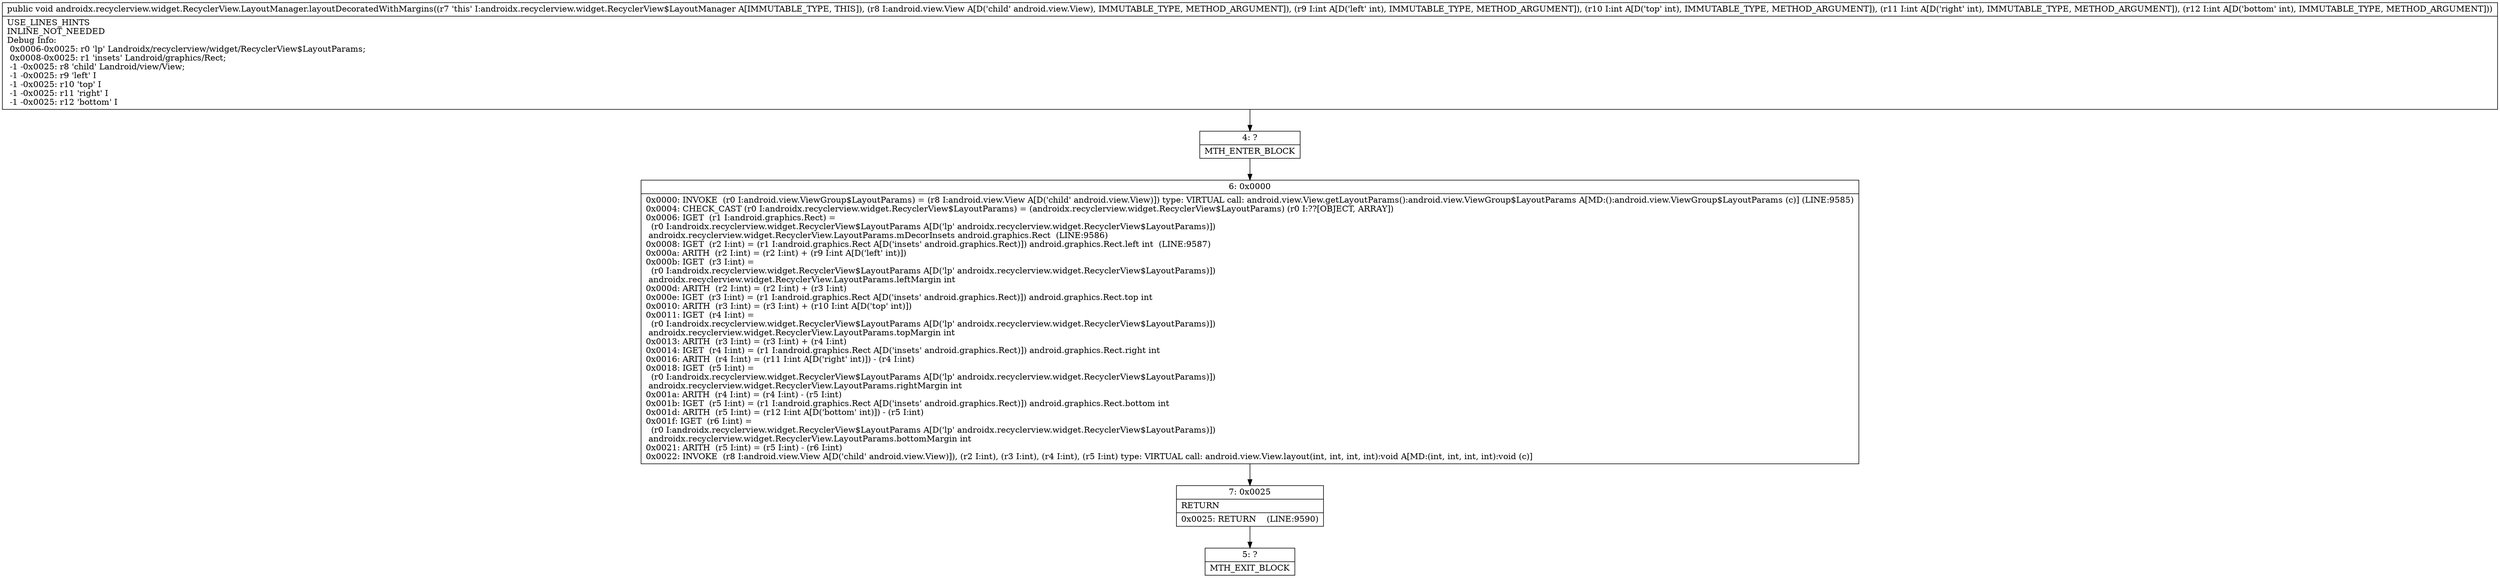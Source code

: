 digraph "CFG forandroidx.recyclerview.widget.RecyclerView.LayoutManager.layoutDecoratedWithMargins(Landroid\/view\/View;IIII)V" {
Node_4 [shape=record,label="{4\:\ ?|MTH_ENTER_BLOCK\l}"];
Node_6 [shape=record,label="{6\:\ 0x0000|0x0000: INVOKE  (r0 I:android.view.ViewGroup$LayoutParams) = (r8 I:android.view.View A[D('child' android.view.View)]) type: VIRTUAL call: android.view.View.getLayoutParams():android.view.ViewGroup$LayoutParams A[MD:():android.view.ViewGroup$LayoutParams (c)] (LINE:9585)\l0x0004: CHECK_CAST (r0 I:androidx.recyclerview.widget.RecyclerView$LayoutParams) = (androidx.recyclerview.widget.RecyclerView$LayoutParams) (r0 I:??[OBJECT, ARRAY]) \l0x0006: IGET  (r1 I:android.graphics.Rect) = \l  (r0 I:androidx.recyclerview.widget.RecyclerView$LayoutParams A[D('lp' androidx.recyclerview.widget.RecyclerView$LayoutParams)])\l androidx.recyclerview.widget.RecyclerView.LayoutParams.mDecorInsets android.graphics.Rect  (LINE:9586)\l0x0008: IGET  (r2 I:int) = (r1 I:android.graphics.Rect A[D('insets' android.graphics.Rect)]) android.graphics.Rect.left int  (LINE:9587)\l0x000a: ARITH  (r2 I:int) = (r2 I:int) + (r9 I:int A[D('left' int)]) \l0x000b: IGET  (r3 I:int) = \l  (r0 I:androidx.recyclerview.widget.RecyclerView$LayoutParams A[D('lp' androidx.recyclerview.widget.RecyclerView$LayoutParams)])\l androidx.recyclerview.widget.RecyclerView.LayoutParams.leftMargin int \l0x000d: ARITH  (r2 I:int) = (r2 I:int) + (r3 I:int) \l0x000e: IGET  (r3 I:int) = (r1 I:android.graphics.Rect A[D('insets' android.graphics.Rect)]) android.graphics.Rect.top int \l0x0010: ARITH  (r3 I:int) = (r3 I:int) + (r10 I:int A[D('top' int)]) \l0x0011: IGET  (r4 I:int) = \l  (r0 I:androidx.recyclerview.widget.RecyclerView$LayoutParams A[D('lp' androidx.recyclerview.widget.RecyclerView$LayoutParams)])\l androidx.recyclerview.widget.RecyclerView.LayoutParams.topMargin int \l0x0013: ARITH  (r3 I:int) = (r3 I:int) + (r4 I:int) \l0x0014: IGET  (r4 I:int) = (r1 I:android.graphics.Rect A[D('insets' android.graphics.Rect)]) android.graphics.Rect.right int \l0x0016: ARITH  (r4 I:int) = (r11 I:int A[D('right' int)]) \- (r4 I:int) \l0x0018: IGET  (r5 I:int) = \l  (r0 I:androidx.recyclerview.widget.RecyclerView$LayoutParams A[D('lp' androidx.recyclerview.widget.RecyclerView$LayoutParams)])\l androidx.recyclerview.widget.RecyclerView.LayoutParams.rightMargin int \l0x001a: ARITH  (r4 I:int) = (r4 I:int) \- (r5 I:int) \l0x001b: IGET  (r5 I:int) = (r1 I:android.graphics.Rect A[D('insets' android.graphics.Rect)]) android.graphics.Rect.bottom int \l0x001d: ARITH  (r5 I:int) = (r12 I:int A[D('bottom' int)]) \- (r5 I:int) \l0x001f: IGET  (r6 I:int) = \l  (r0 I:androidx.recyclerview.widget.RecyclerView$LayoutParams A[D('lp' androidx.recyclerview.widget.RecyclerView$LayoutParams)])\l androidx.recyclerview.widget.RecyclerView.LayoutParams.bottomMargin int \l0x0021: ARITH  (r5 I:int) = (r5 I:int) \- (r6 I:int) \l0x0022: INVOKE  (r8 I:android.view.View A[D('child' android.view.View)]), (r2 I:int), (r3 I:int), (r4 I:int), (r5 I:int) type: VIRTUAL call: android.view.View.layout(int, int, int, int):void A[MD:(int, int, int, int):void (c)]\l}"];
Node_7 [shape=record,label="{7\:\ 0x0025|RETURN\l|0x0025: RETURN    (LINE:9590)\l}"];
Node_5 [shape=record,label="{5\:\ ?|MTH_EXIT_BLOCK\l}"];
MethodNode[shape=record,label="{public void androidx.recyclerview.widget.RecyclerView.LayoutManager.layoutDecoratedWithMargins((r7 'this' I:androidx.recyclerview.widget.RecyclerView$LayoutManager A[IMMUTABLE_TYPE, THIS]), (r8 I:android.view.View A[D('child' android.view.View), IMMUTABLE_TYPE, METHOD_ARGUMENT]), (r9 I:int A[D('left' int), IMMUTABLE_TYPE, METHOD_ARGUMENT]), (r10 I:int A[D('top' int), IMMUTABLE_TYPE, METHOD_ARGUMENT]), (r11 I:int A[D('right' int), IMMUTABLE_TYPE, METHOD_ARGUMENT]), (r12 I:int A[D('bottom' int), IMMUTABLE_TYPE, METHOD_ARGUMENT]))  | USE_LINES_HINTS\lINLINE_NOT_NEEDED\lDebug Info:\l  0x0006\-0x0025: r0 'lp' Landroidx\/recyclerview\/widget\/RecyclerView$LayoutParams;\l  0x0008\-0x0025: r1 'insets' Landroid\/graphics\/Rect;\l  \-1 \-0x0025: r8 'child' Landroid\/view\/View;\l  \-1 \-0x0025: r9 'left' I\l  \-1 \-0x0025: r10 'top' I\l  \-1 \-0x0025: r11 'right' I\l  \-1 \-0x0025: r12 'bottom' I\l}"];
MethodNode -> Node_4;Node_4 -> Node_6;
Node_6 -> Node_7;
Node_7 -> Node_5;
}

